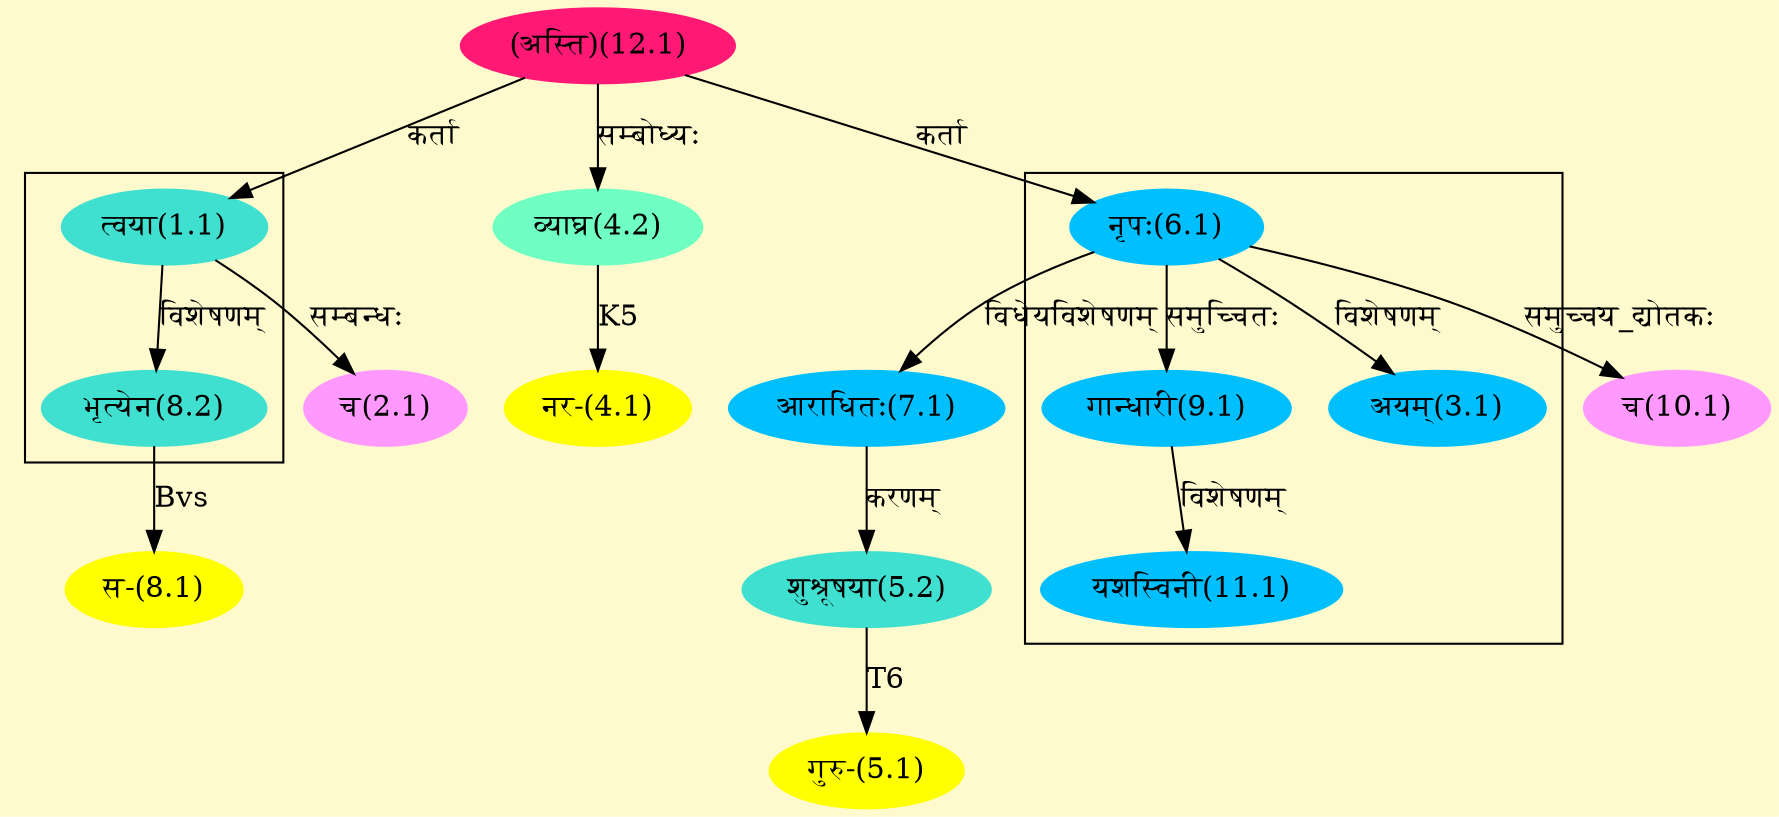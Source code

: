 digraph G{
rankdir=BT;
 compound=true;
 bgcolor="lemonchiffon1";

subgraph cluster_1{
Node3_1 [style=filled, color="#00BFFF" label = "अयम्(3.1)"]
Node6_1 [style=filled, color="#00BFFF" label = "नृपः(6.1)"]
Node9_1 [style=filled, color="#00BFFF" label = "गान्धारी(9.1)"]
Node11_1 [style=filled, color="#00BFFF" label = "यशस्विनी(11.1)"]

}

subgraph cluster_2{
Node8_2 [style=filled, color="#40E0D0" label = "भृत्येन(8.2)"]
Node1_1 [style=filled, color="#40E0D0" label = "त्वया(1.1)"]

}
Node1_1 [style=filled, color="#40E0D0" label = "त्वया(1.1)"]
Node12_1 [style=filled, color="#FF1975" label = "(अस्ति)(12.1)"]
Node2_1 [style=filled, color="#FF99FF" label = "च(2.1)"]
Node4_1 [style=filled, color="#FFFF00" label = "नर-(4.1)"]
Node4_2 [style=filled, color="#6FFFC3" label = "व्याघ्र(4.2)"]
Node5_1 [style=filled, color="#FFFF00" label = "गुरु-(5.1)"]
Node5_2 [style=filled, color="#40E0D0" label = "शुश्रूषया(5.2)"]
Node7_1 [style=filled, color="#00BFFF" label = "आराधितः(7.1)"]
Node6_1 [style=filled, color="#00BFFF" label = "नृपः(6.1)"]
Node8_1 [style=filled, color="#FFFF00" label = "स-(8.1)"]
Node8_2 [style=filled, color="#40E0D0" label = "भृत्येन(8.2)"]
Node10_1 [style=filled, color="#FF99FF" label = "च(10.1)"]
/* Start of Relations section */

Node1_1 -> Node12_1 [  label="कर्ता"  dir="back" ]
Node2_1 -> Node1_1 [  label="सम्बन्धः"  dir="back" ]
Node3_1 -> Node6_1 [  label="विशेषणम्"  dir="back" ]
Node4_1 -> Node4_2 [  label="K5"  dir="back" ]
Node4_2 -> Node12_1 [  label="सम्बोध्यः"  dir="back" ]
Node5_1 -> Node5_2 [  label="T6"  dir="back" ]
Node5_2 -> Node7_1 [  label="करणम्"  dir="back" ]
Node6_1 -> Node12_1 [  label="कर्ता"  dir="back" ]
Node7_1 -> Node6_1 [  label="विधेयविशेषणम्"  dir="back" ]
Node8_1 -> Node8_2 [  label="Bvs"  dir="back" ]
Node8_2 -> Node1_1 [  label="विशेषणम्"  dir="back" ]
Node9_1 -> Node6_1 [  label="समुच्चितः"  dir="back" ]
Node10_1 -> Node6_1 [  label="समुच्चय_द्योतकः"  dir="back" ]
Node11_1 -> Node9_1 [  label="विशेषणम्"  dir="back" ]
}
